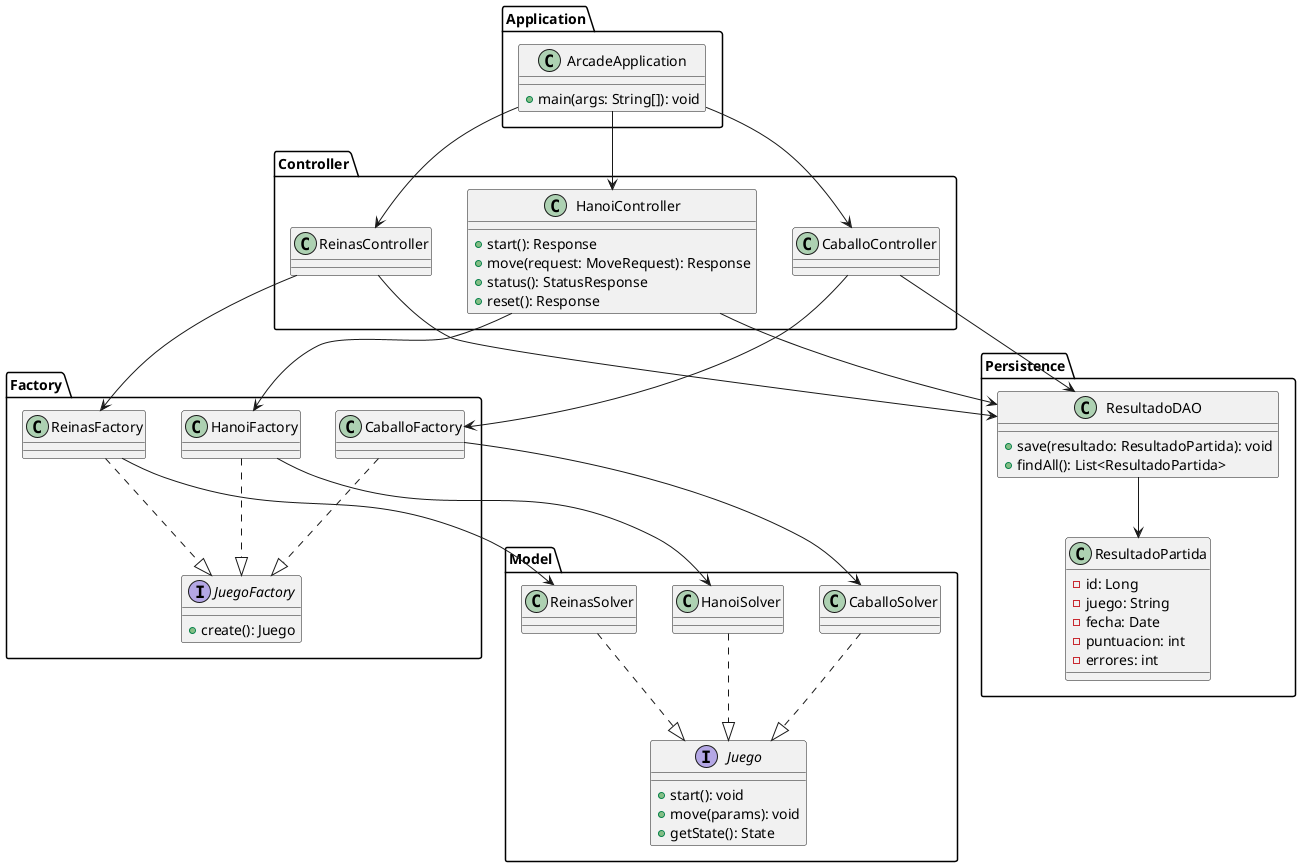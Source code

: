 @startuml
' ==== Diagrama de Clases ====

package "Application" {
  class ArcadeApplication {
    +main(args: String[]): void
  }
}

package "Controller" {
  class HanoiController {
    +start(): Response
    +move(request: MoveRequest): Response
    +status(): StatusResponse
    +reset(): Response
  }
  class ReinasController
  class CaballoController
}

package "Factory" {
  interface JuegoFactory {
    +create(): Juego
  }
  class HanoiFactory
  class ReinasFactory
  class CaballoFactory
}

package "Model" {
  interface Juego {
    +start(): void
    +move(params): void
    +getState(): State
  }
  class HanoiSolver
  class ReinasSolver
  class CaballoSolver
}

package "Persistence" {
  class ResultadoPartida {
    -id: Long
    -juego: String
    -fecha: Date
    -puntuacion: int
    -errores: int
  }
  class ResultadoDAO {
    +save(resultado: ResultadoPartida): void
    +findAll(): List<ResultadoPartida>
  }
}

' Relaciones
ArcadeApplication --> HanoiController
ArcadeApplication --> ReinasController
ArcadeApplication --> CaballoController

HanoiController --> HanoiFactory
ReinasController --> ReinasFactory
CaballoController --> CaballoFactory

HanoiFactory ..|> JuegoFactory
ReinasFactory ..|> JuegoFactory
CaballoFactory ..|> JuegoFactory

HanoiFactory --> HanoiSolver
ReinasFactory --> ReinasSolver
CaballoFactory --> CaballoSolver

HanoiController --> ResultadoDAO
ReinasController --> ResultadoDAO
CaballoController --> ResultadoDAO

HanoiSolver ..|> Juego
ReinasSolver ..|> Juego
CaballoSolver ..|> Juego
ResultadoDAO --> ResultadoPartida

@enduml
